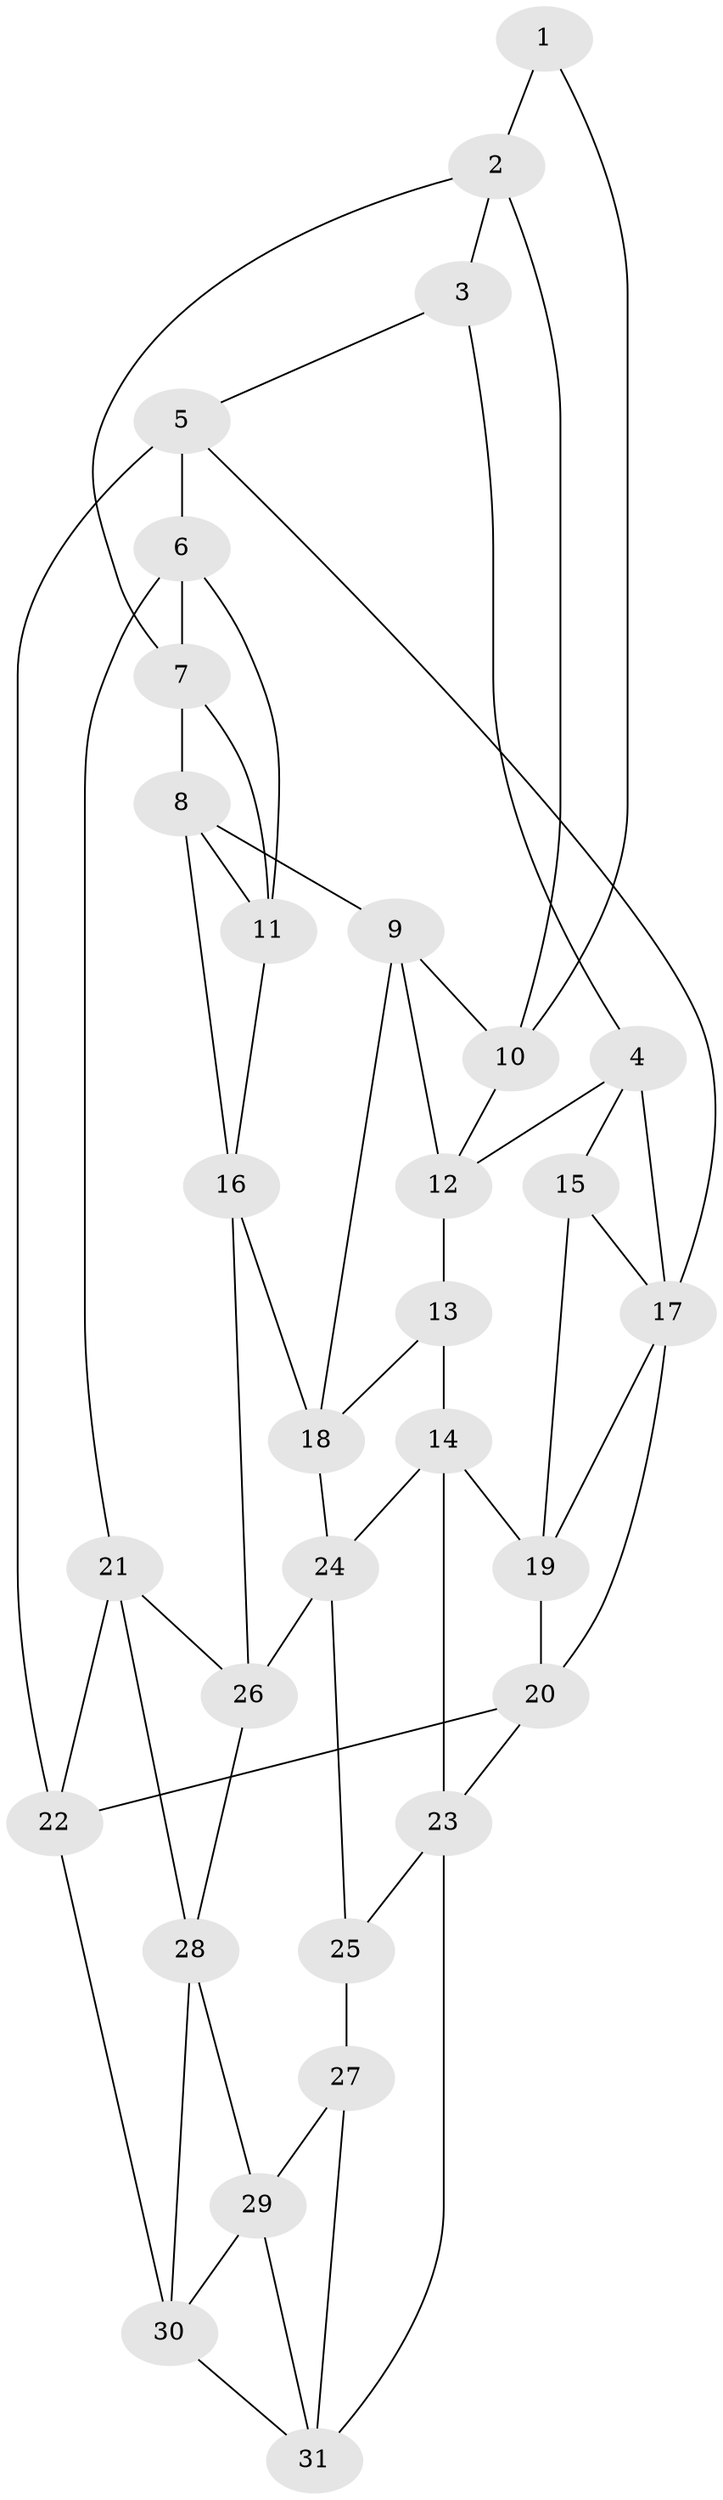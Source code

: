 // original degree distribution, {3: 0.034482758620689655, 5: 0.5517241379310345, 4: 0.22413793103448276, 6: 0.1896551724137931}
// Generated by graph-tools (version 1.1) at 2025/51/03/09/25 03:51:02]
// undirected, 31 vertices, 59 edges
graph export_dot {
graph [start="1"]
  node [color=gray90,style=filled];
  1;
  2;
  3;
  4;
  5;
  6;
  7;
  8;
  9;
  10;
  11;
  12;
  13;
  14;
  15;
  16;
  17;
  18;
  19;
  20;
  21;
  22;
  23;
  24;
  25;
  26;
  27;
  28;
  29;
  30;
  31;
  1 -- 2 [weight=1.0];
  1 -- 10 [weight=1.0];
  2 -- 3 [weight=1.0];
  2 -- 7 [weight=1.0];
  2 -- 10 [weight=1.0];
  3 -- 4 [weight=1.0];
  3 -- 5 [weight=1.0];
  4 -- 12 [weight=1.0];
  4 -- 15 [weight=1.0];
  4 -- 17 [weight=1.0];
  5 -- 6 [weight=1.0];
  5 -- 17 [weight=1.0];
  5 -- 22 [weight=2.0];
  6 -- 7 [weight=1.0];
  6 -- 11 [weight=1.0];
  6 -- 21 [weight=1.0];
  7 -- 8 [weight=1.0];
  7 -- 11 [weight=1.0];
  8 -- 9 [weight=1.0];
  8 -- 11 [weight=1.0];
  8 -- 16 [weight=1.0];
  9 -- 10 [weight=1.0];
  9 -- 12 [weight=1.0];
  9 -- 18 [weight=1.0];
  10 -- 12 [weight=1.0];
  11 -- 16 [weight=1.0];
  12 -- 13 [weight=1.0];
  13 -- 14 [weight=1.0];
  13 -- 18 [weight=1.0];
  14 -- 19 [weight=1.0];
  14 -- 23 [weight=1.0];
  14 -- 24 [weight=1.0];
  15 -- 17 [weight=1.0];
  15 -- 19 [weight=1.0];
  16 -- 18 [weight=1.0];
  16 -- 26 [weight=1.0];
  17 -- 19 [weight=1.0];
  17 -- 20 [weight=1.0];
  18 -- 24 [weight=1.0];
  19 -- 20 [weight=1.0];
  20 -- 22 [weight=1.0];
  20 -- 23 [weight=1.0];
  21 -- 22 [weight=1.0];
  21 -- 26 [weight=1.0];
  21 -- 28 [weight=1.0];
  22 -- 30 [weight=1.0];
  23 -- 25 [weight=1.0];
  23 -- 31 [weight=1.0];
  24 -- 25 [weight=1.0];
  24 -- 26 [weight=1.0];
  25 -- 27 [weight=2.0];
  26 -- 28 [weight=1.0];
  27 -- 29 [weight=1.0];
  27 -- 31 [weight=1.0];
  28 -- 29 [weight=1.0];
  28 -- 30 [weight=1.0];
  29 -- 30 [weight=1.0];
  29 -- 31 [weight=1.0];
  30 -- 31 [weight=1.0];
}
